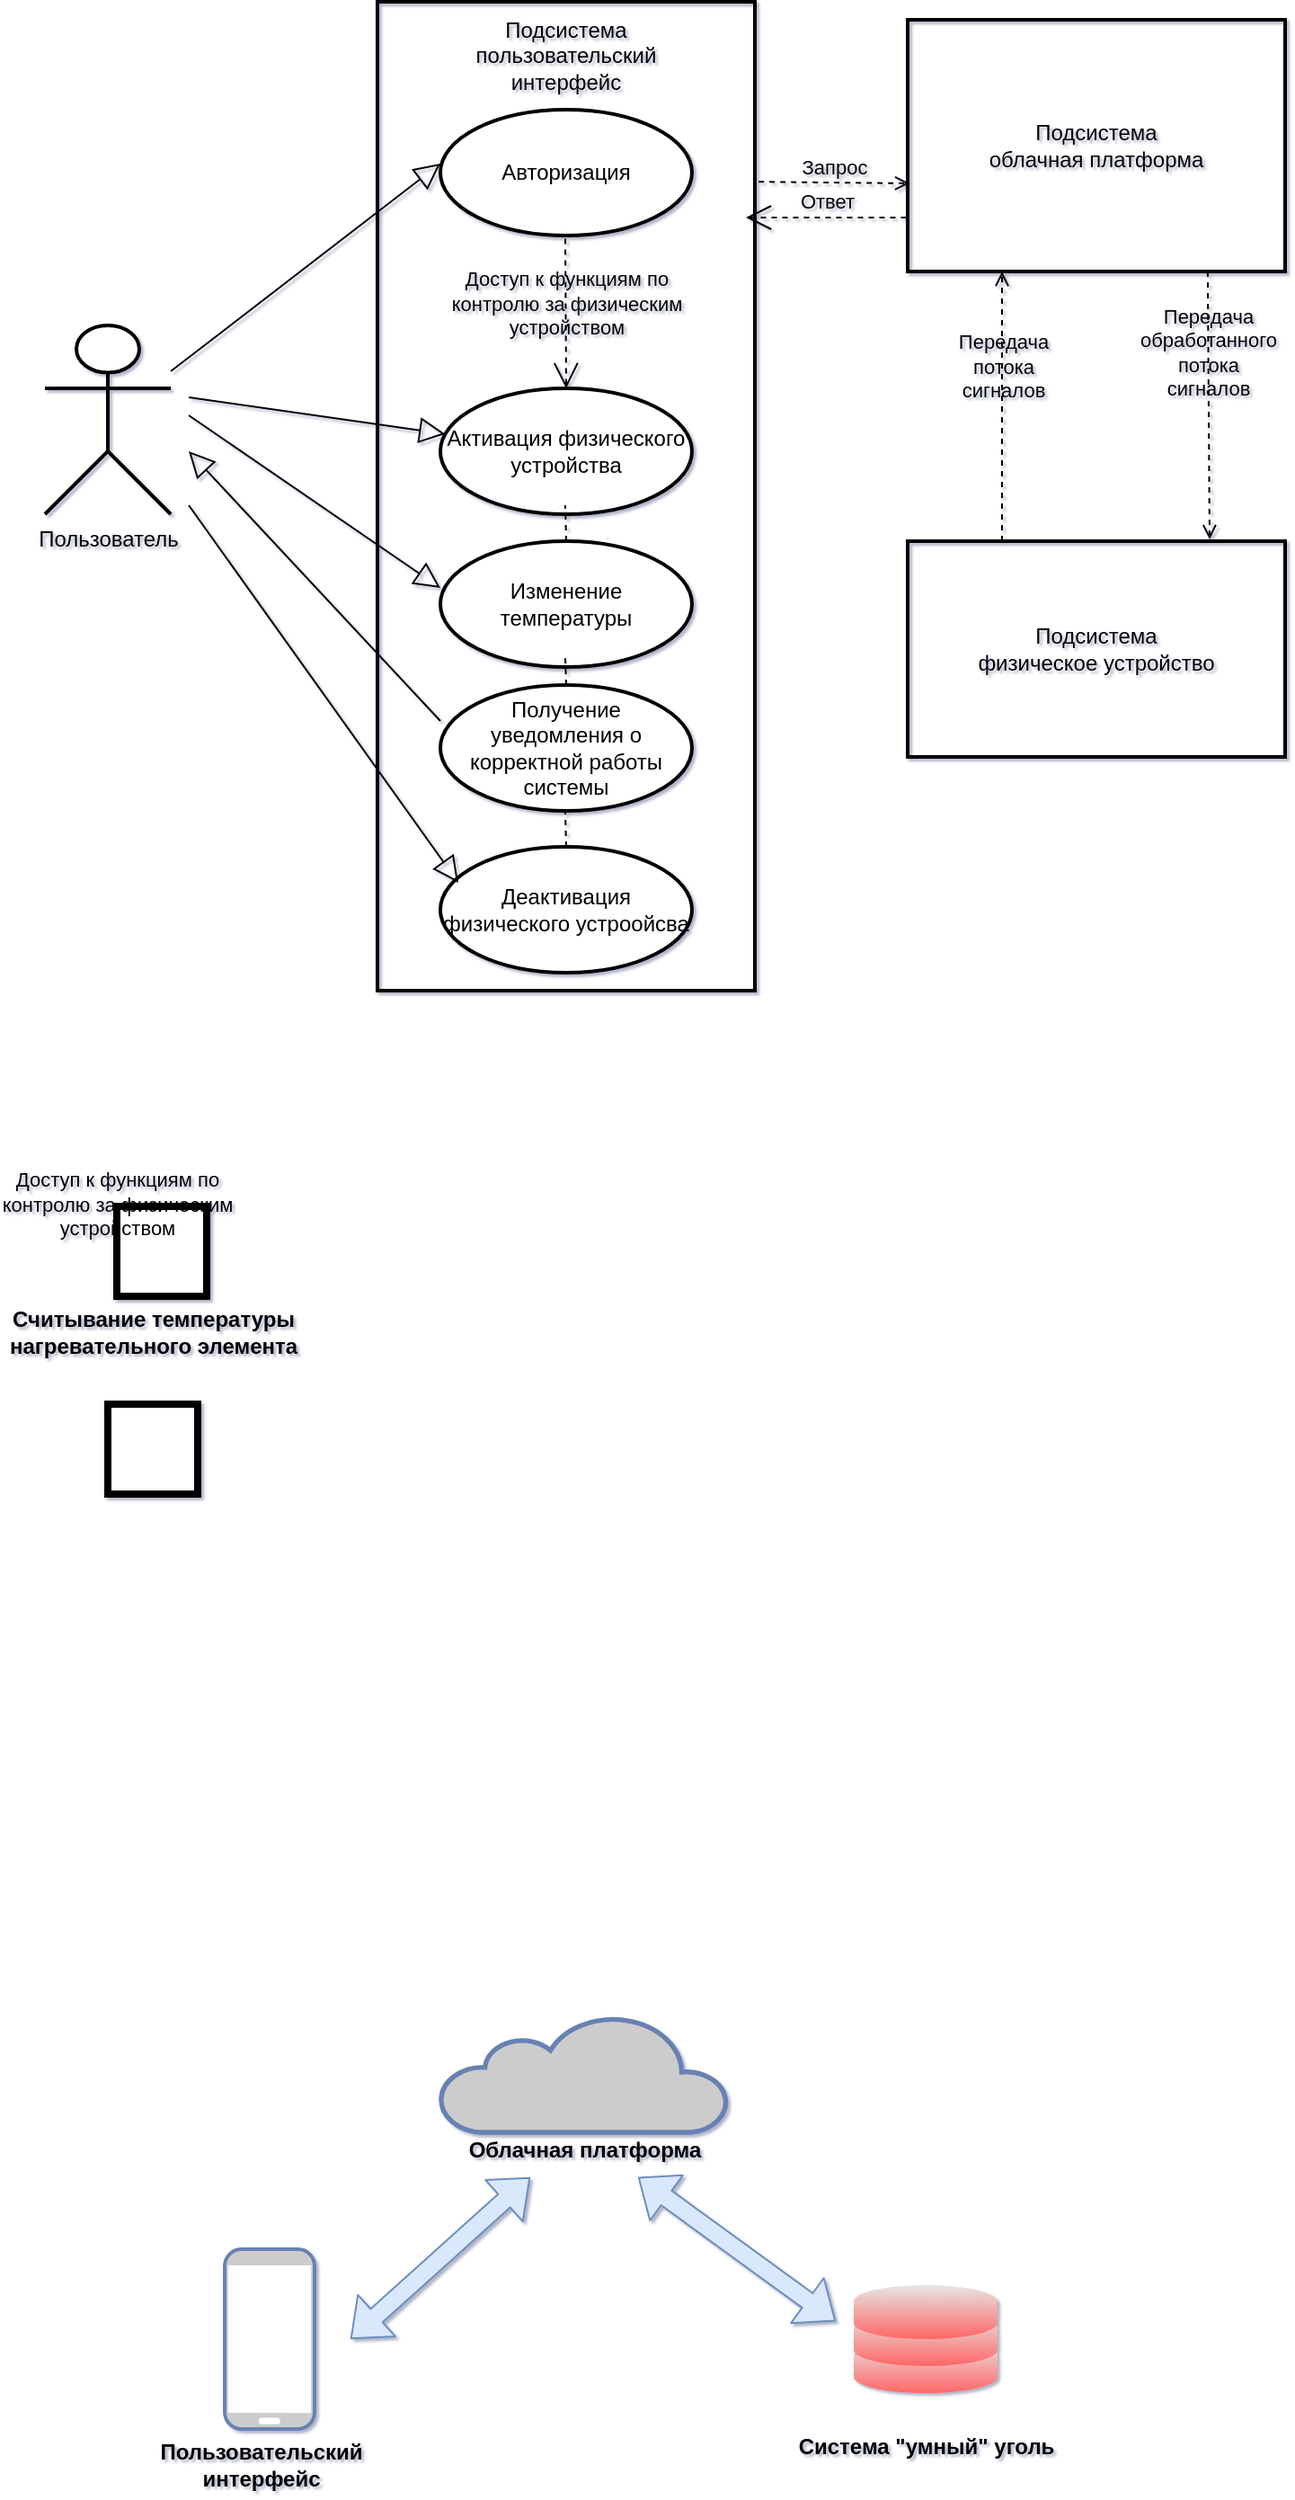 <mxfile version="15.2.9" type="github">
  <diagram id="Mov9QVt-e9o4IZb3NDyi" name="Page-1">
    <mxGraphModel dx="1038" dy="1705" grid="1" gridSize="10" guides="1" tooltips="1" connect="1" arrows="1" fold="1" page="1" pageScale="1" pageWidth="827" pageHeight="1169" math="0" shadow="1">
      <root>
        <mxCell id="0" />
        <mxCell id="1" parent="0" />
        <mxCell id="f2KmxIjMWAIJbre4m2OG-1" value="" style="fontColor=#0066CC;verticalAlign=top;verticalLabelPosition=bottom;labelPosition=center;align=center;html=1;outlineConnect=0;fillColor=#CCCCCC;strokeColor=#6881B3;gradientColor=none;gradientDirection=north;strokeWidth=2;shape=mxgraph.networks.mobile;" vertex="1" parent="1">
          <mxGeometry x="140" y="340" width="50" height="100" as="geometry" />
        </mxCell>
        <mxCell id="f2KmxIjMWAIJbre4m2OG-2" value="" style="html=1;outlineConnect=0;fillColor=#CCCCCC;strokeColor=#6881B3;gradientColor=none;gradientDirection=north;strokeWidth=2;shape=mxgraph.networks.cloud;fontColor=#ffffff;" vertex="1" parent="1">
          <mxGeometry x="260" y="210" width="160" height="65" as="geometry" />
        </mxCell>
        <mxCell id="f2KmxIjMWAIJbre4m2OG-3" value="" style="verticalAlign=top;verticalLabelPosition=bottom;labelPosition=center;align=center;html=1;outlineConnect=0;fillColor=#FF6666;strokeColor=none;gradientDirection=north;strokeWidth=2;shape=mxgraph.networks.storage;gradientColor=#E6E6E6;" vertex="1" parent="1">
          <mxGeometry x="490" y="360" width="80" height="60" as="geometry" />
        </mxCell>
        <mxCell id="f2KmxIjMWAIJbre4m2OG-10" value="" style="shape=flexArrow;endArrow=classic;startArrow=classic;html=1;fillColor=#dae8fc;strokeColor=#6c8ebf;" edge="1" parent="1">
          <mxGeometry width="100" height="100" relative="1" as="geometry">
            <mxPoint x="210" y="390" as="sourcePoint" />
            <mxPoint x="310" y="300" as="targetPoint" />
          </mxGeometry>
        </mxCell>
        <mxCell id="f2KmxIjMWAIJbre4m2OG-11" value="" style="shape=flexArrow;endArrow=classic;startArrow=classic;html=1;fillColor=#dae8fc;strokeColor=#6c8ebf;" edge="1" parent="1">
          <mxGeometry width="100" height="100" relative="1" as="geometry">
            <mxPoint x="370" y="300" as="sourcePoint" />
            <mxPoint x="480" y="380" as="targetPoint" />
          </mxGeometry>
        </mxCell>
        <mxCell id="f2KmxIjMWAIJbre4m2OG-12" value="Облачная платформа " style="text;html=1;align=center;verticalAlign=middle;resizable=0;points=[];autosize=1;strokeColor=none;fillColor=none;fontStyle=1" vertex="1" parent="1">
          <mxGeometry x="265" y="275" width="150" height="20" as="geometry" />
        </mxCell>
        <mxCell id="f2KmxIjMWAIJbre4m2OG-13" value="&lt;div&gt;&lt;b&gt;Пользовательский &lt;br&gt;&lt;/b&gt;&lt;/div&gt;&lt;div&gt;&lt;b&gt;интерфейс&lt;/b&gt;&lt;/div&gt;" style="text;html=1;align=center;verticalAlign=middle;resizable=0;points=[];autosize=1;strokeColor=none;fillColor=none;" vertex="1" parent="1">
          <mxGeometry x="95" y="445" width="130" height="30" as="geometry" />
        </mxCell>
        <mxCell id="f2KmxIjMWAIJbre4m2OG-14" value="&lt;b&gt;Система &quot;умный&quot; уголь&lt;br&gt;&lt;/b&gt;" style="text;html=1;align=center;verticalAlign=middle;resizable=0;points=[];autosize=1;strokeColor=none;fillColor=none;" vertex="1" parent="1">
          <mxGeometry x="455" y="440" width="150" height="20" as="geometry" />
        </mxCell>
        <mxCell id="f2KmxIjMWAIJbre4m2OG-15" value="" style="whiteSpace=wrap;html=1;aspect=fixed;strokeWidth=4;fillColor=#FFFFFF;strokeColor=#000000;" vertex="1" parent="1">
          <mxGeometry x="80" y="-240" width="50" height="50" as="geometry" />
        </mxCell>
        <mxCell id="f2KmxIjMWAIJbre4m2OG-16" value="" style="whiteSpace=wrap;html=1;aspect=fixed;strokeWidth=4;fillColor=#FFFFFF;strokeColor=#000000;" vertex="1" parent="1">
          <mxGeometry x="75" y="-130" width="50" height="50" as="geometry" />
        </mxCell>
        <mxCell id="f2KmxIjMWAIJbre4m2OG-17" value="&lt;div&gt;&lt;b&gt;Считывание температуры&lt;/b&gt;&lt;/div&gt;&lt;div&gt;&lt;b&gt;нагревательного элемента&lt;br&gt;&lt;/b&gt;&lt;/div&gt;" style="text;html=1;align=center;verticalAlign=middle;resizable=0;points=[];autosize=1;strokeColor=none;fillColor=none;" vertex="1" parent="1">
          <mxGeometry x="15" y="-185" width="170" height="30" as="geometry" />
        </mxCell>
        <mxCell id="f2KmxIjMWAIJbre4m2OG-19" value="Пользователь" style="shape=umlActor;html=1;verticalLabelPosition=bottom;verticalAlign=top;align=center;strokeColor=#000000;strokeWidth=2;fillColor=#FFFFFF;gradientColor=none;" vertex="1" parent="1">
          <mxGeometry x="40" y="-730" width="70" height="105" as="geometry" />
        </mxCell>
        <mxCell id="f2KmxIjMWAIJbre4m2OG-28" value="" style="rounded=0;whiteSpace=wrap;html=1;strokeColor=#000000;strokeWidth=2;fillColor=none;gradientColor=none;" vertex="1" parent="1">
          <mxGeometry x="225" y="-910" width="210" height="550" as="geometry" />
        </mxCell>
        <mxCell id="f2KmxIjMWAIJbre4m2OG-29" value="Подсистема пользовательский интерфейс" style="text;html=1;strokeColor=none;fillColor=none;align=center;verticalAlign=middle;whiteSpace=wrap;rounded=0;" vertex="1" parent="1">
          <mxGeometry x="300" y="-890" width="60" height="20" as="geometry" />
        </mxCell>
        <mxCell id="f2KmxIjMWAIJbre4m2OG-31" value="" style="edgeStyle=none;html=1;endArrow=block;endFill=0;endSize=12;verticalAlign=bottom;" edge="1" parent="1" source="f2KmxIjMWAIJbre4m2OG-19">
          <mxGeometry width="160" relative="1" as="geometry">
            <mxPoint x="100" y="-820" as="sourcePoint" />
            <mxPoint x="260" y="-820" as="targetPoint" />
          </mxGeometry>
        </mxCell>
        <mxCell id="f2KmxIjMWAIJbre4m2OG-34" value="" style="edgeStyle=none;html=1;endArrow=block;endFill=0;endSize=12;verticalAlign=bottom;" edge="1" parent="1" target="f2KmxIjMWAIJbre4m2OG-42">
          <mxGeometry width="160" relative="1" as="geometry">
            <mxPoint x="120" y="-690" as="sourcePoint" />
            <mxPoint x="260" y="-735.27" as="targetPoint" />
          </mxGeometry>
        </mxCell>
        <mxCell id="f2KmxIjMWAIJbre4m2OG-35" value="Подсистема&lt;br&gt;&lt;div&gt;облачная платформа&lt;/div&gt;" style="rounded=0;whiteSpace=wrap;html=1;strokeColor=#000000;strokeWidth=2;fillColor=none;gradientColor=none;" vertex="1" parent="1">
          <mxGeometry x="520" y="-900" width="210" height="140" as="geometry" />
        </mxCell>
        <mxCell id="f2KmxIjMWAIJbre4m2OG-36" value="&lt;div&gt;Подсистема&lt;br&gt;&lt;/div&gt;&lt;div&gt;физическое устройство&lt;/div&gt;" style="rounded=0;whiteSpace=wrap;html=1;strokeColor=#000000;strokeWidth=2;fillColor=none;gradientColor=none;" vertex="1" parent="1">
          <mxGeometry x="520" y="-610" width="210" height="120" as="geometry" />
        </mxCell>
        <mxCell id="f2KmxIjMWAIJbre4m2OG-37" value="Запрос" style="edgeStyle=none;html=1;endArrow=open;verticalAlign=bottom;dashed=1;labelBackgroundColor=none;entryX=0.005;entryY=0.65;entryDx=0;entryDy=0;entryPerimeter=0;exitX=1.01;exitY=0.182;exitDx=0;exitDy=0;exitPerimeter=0;" edge="1" parent="1" source="f2KmxIjMWAIJbre4m2OG-28" target="f2KmxIjMWAIJbre4m2OG-35">
          <mxGeometry width="160" relative="1" as="geometry">
            <mxPoint x="400" y="-810" as="sourcePoint" />
            <mxPoint x="590" y="-720" as="targetPoint" />
          </mxGeometry>
        </mxCell>
        <mxCell id="f2KmxIjMWAIJbre4m2OG-38" value="&lt;div&gt;Передача &lt;br&gt;&lt;/div&gt;&lt;div&gt;обработанного&lt;/div&gt;&lt;div&gt;потока&lt;br&gt;&lt;/div&gt;&lt;div&gt;сигналов&lt;/div&gt;" style="edgeStyle=none;html=1;endArrow=open;verticalAlign=bottom;dashed=1;labelBackgroundColor=none;exitX=0.795;exitY=1;exitDx=0;exitDy=0;exitPerimeter=0;entryX=0.8;entryY=-0.008;entryDx=0;entryDy=0;entryPerimeter=0;" edge="1" parent="1" source="f2KmxIjMWAIJbre4m2OG-35" target="f2KmxIjMWAIJbre4m2OG-36">
          <mxGeometry width="160" relative="1" as="geometry">
            <mxPoint x="570" y="-690" as="sourcePoint" />
            <mxPoint x="730" y="-690" as="targetPoint" />
          </mxGeometry>
        </mxCell>
        <mxCell id="f2KmxIjMWAIJbre4m2OG-39" value="&lt;div&gt;Передача &lt;br&gt;&lt;/div&gt;&lt;div&gt;потока &lt;br&gt;&lt;/div&gt;&lt;div&gt;сигналов&lt;br&gt;&lt;/div&gt;" style="edgeStyle=none;html=1;endArrow=open;verticalAlign=bottom;dashed=1;labelBackgroundColor=none;exitX=0.25;exitY=0;exitDx=0;exitDy=0;entryX=0.25;entryY=1;entryDx=0;entryDy=0;" edge="1" parent="1" source="f2KmxIjMWAIJbre4m2OG-36" target="f2KmxIjMWAIJbre4m2OG-35">
          <mxGeometry width="160" relative="1" as="geometry">
            <mxPoint x="800" y="-640" as="sourcePoint" />
            <mxPoint x="960" y="-640" as="targetPoint" />
          </mxGeometry>
        </mxCell>
        <mxCell id="f2KmxIjMWAIJbre4m2OG-42" value="Активация физического устройства" style="ellipse;whiteSpace=wrap;html=1;strokeColor=#000000;strokeWidth=2;fillColor=#FFFFFF;gradientColor=none;" vertex="1" parent="1">
          <mxGeometry x="260" y="-695" width="140" height="70" as="geometry" />
        </mxCell>
        <mxCell id="f2KmxIjMWAIJbre4m2OG-20" value="Авторизация " style="ellipse;whiteSpace=wrap;html=1;strokeColor=#000000;strokeWidth=2;fillColor=#FFFFFF;gradientColor=none;verticalAlign=middle;" vertex="1" parent="1">
          <mxGeometry x="260" y="-850" width="140" height="70" as="geometry" />
        </mxCell>
        <mxCell id="f2KmxIjMWAIJbre4m2OG-27" value="Получение уведомления о корректной работы системы" style="ellipse;whiteSpace=wrap;html=1;strokeColor=#000000;strokeWidth=2;fillColor=#FFFFFF;gradientColor=none;" vertex="1" parent="1">
          <mxGeometry x="260" y="-530" width="140" height="70" as="geometry" />
        </mxCell>
        <mxCell id="f2KmxIjMWAIJbre4m2OG-22" value="Изменение температуры" style="ellipse;whiteSpace=wrap;html=1;strokeColor=#000000;strokeWidth=2;fillColor=#FFFFFF;gradientColor=none;" vertex="1" parent="1">
          <mxGeometry x="260" y="-610" width="140" height="70" as="geometry" />
        </mxCell>
        <mxCell id="f2KmxIjMWAIJbre4m2OG-41" value="&lt;div&gt;Доступ к функциям по &lt;br&gt;&lt;/div&gt;&lt;div&gt;контролю за физическим &lt;br&gt;&lt;/div&gt;&lt;div&gt;устройством&lt;br&gt;&lt;/div&gt;" style="edgeStyle=none;html=1;startArrow=open;endArrow=none;startSize=12;verticalAlign=bottom;dashed=1;labelBackgroundColor=none;exitX=0.5;exitY=0;exitDx=0;exitDy=0;" edge="1" parent="1" source="f2KmxIjMWAIJbre4m2OG-42">
          <mxGeometry x="-0.412" width="160" relative="1" as="geometry">
            <mxPoint x="329.5" y="-750" as="sourcePoint" />
            <mxPoint x="329.5" y="-780" as="targetPoint" />
            <mxPoint as="offset" />
          </mxGeometry>
        </mxCell>
        <mxCell id="f2KmxIjMWAIJbre4m2OG-21" value="Деактивация физического устроойсва " style="ellipse;whiteSpace=wrap;html=1;strokeColor=#000000;strokeWidth=2;fillColor=#FFFFFF;gradientColor=none;" vertex="1" parent="1">
          <mxGeometry x="260" y="-440" width="140" height="70" as="geometry" />
        </mxCell>
        <mxCell id="f2KmxIjMWAIJbre4m2OG-44" value="" style="edgeStyle=none;html=1;startArrow=none;endArrow=none;startSize=12;verticalAlign=bottom;dashed=1;labelBackgroundColor=none;startFill=0;" edge="1" parent="1">
          <mxGeometry x="-1" y="420" width="160" relative="1" as="geometry">
            <mxPoint x="330" y="-610" as="sourcePoint" />
            <mxPoint x="329.5" y="-630" as="targetPoint" />
            <mxPoint x="160" y="320" as="offset" />
          </mxGeometry>
        </mxCell>
        <mxCell id="f2KmxIjMWAIJbre4m2OG-45" value="" style="edgeStyle=none;startArrow=none;endArrow=none;startSize=12;verticalAlign=bottom;dashed=1;labelBackgroundColor=none;startFill=0;html=1;" edge="1" parent="1">
          <mxGeometry x="-1" y="309" width="160" relative="1" as="geometry">
            <mxPoint x="330" y="-530" as="sourcePoint" />
            <mxPoint x="329.5" y="-545" as="targetPoint" />
            <mxPoint x="69" y="193" as="offset" />
          </mxGeometry>
        </mxCell>
        <mxCell id="f2KmxIjMWAIJbre4m2OG-48" value="&lt;div&gt;Доступ к функциям по &lt;br&gt;&lt;/div&gt;&lt;div&gt;контролю за физическим &lt;br&gt;&lt;/div&gt;&lt;div&gt;устройством&lt;br&gt;&lt;/div&gt;" style="edgeStyle=none;html=1;startArrow=none;endArrow=none;startSize=12;verticalAlign=bottom;dashed=1;labelBackgroundColor=none;startFill=0;" edge="1" parent="1">
          <mxGeometry x="-1" y="330" width="160" relative="1" as="geometry">
            <mxPoint x="330" y="-440" as="sourcePoint" />
            <mxPoint x="329.5" y="-460" as="targetPoint" />
            <mxPoint x="80" y="213" as="offset" />
          </mxGeometry>
        </mxCell>
        <mxCell id="f2KmxIjMWAIJbre4m2OG-51" value="Ответ" style="edgeStyle=none;html=1;startArrow=open;endArrow=none;startSize=12;verticalAlign=bottom;dashed=1;labelBackgroundColor=none;" edge="1" parent="1">
          <mxGeometry width="160" relative="1" as="geometry">
            <mxPoint x="430" y="-790" as="sourcePoint" />
            <mxPoint x="520" y="-790" as="targetPoint" />
          </mxGeometry>
        </mxCell>
        <mxCell id="f2KmxIjMWAIJbre4m2OG-52" value="" style="edgeStyle=none;html=1;endArrow=block;endFill=0;endSize=12;verticalAlign=bottom;" edge="1" parent="1">
          <mxGeometry width="160" relative="1" as="geometry">
            <mxPoint x="120" y="-680" as="sourcePoint" />
            <mxPoint x="260" y="-584" as="targetPoint" />
          </mxGeometry>
        </mxCell>
        <mxCell id="f2KmxIjMWAIJbre4m2OG-53" value="" style="edgeStyle=none;html=1;endArrow=block;endFill=0;endSize=12;verticalAlign=bottom;" edge="1" parent="1">
          <mxGeometry width="160" relative="1" as="geometry">
            <mxPoint x="260" y="-510" as="sourcePoint" />
            <mxPoint x="120" y="-660" as="targetPoint" />
          </mxGeometry>
        </mxCell>
        <mxCell id="f2KmxIjMWAIJbre4m2OG-54" value="" style="edgeStyle=none;html=1;endArrow=block;endFill=0;endSize=12;verticalAlign=bottom;" edge="1" parent="1">
          <mxGeometry width="160" relative="1" as="geometry">
            <mxPoint x="120" y="-630" as="sourcePoint" />
            <mxPoint x="270" y="-420" as="targetPoint" />
          </mxGeometry>
        </mxCell>
      </root>
    </mxGraphModel>
  </diagram>
</mxfile>
